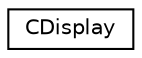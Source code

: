 digraph "Graphical Class Hierarchy"
{
  edge [fontname="Helvetica",fontsize="10",labelfontname="Helvetica",labelfontsize="10"];
  node [fontname="Helvetica",fontsize="10",shape=record];
  rankdir="LR";
  Node1 [label="CDisplay",height=0.2,width=0.4,color="black", fillcolor="white", style="filled",URL="$class_c_display.html"];
}
